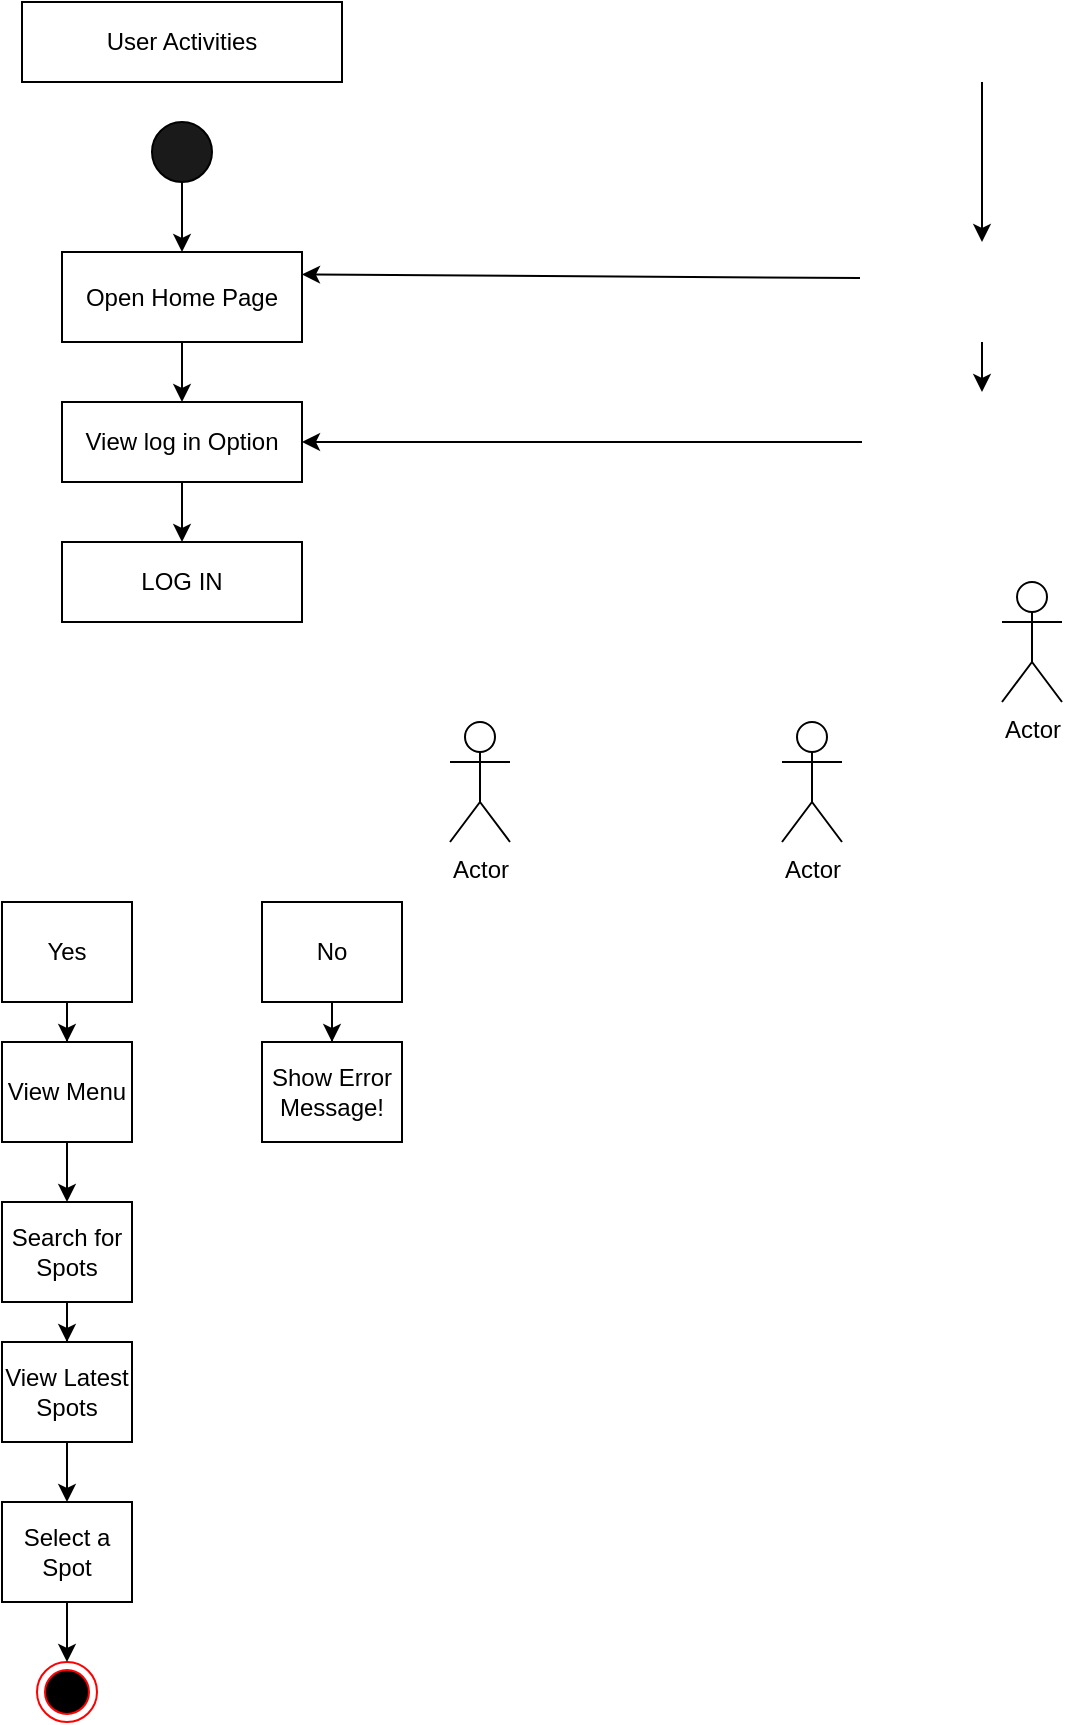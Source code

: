 <mxfile version="24.7.17">
  <diagram name="Seite-1" id="BTphIldE6bbO_cXO-Jw7">
    <mxGraphModel dx="1674" dy="-1592" grid="1" gridSize="10" guides="1" tooltips="1" connect="1" arrows="1" fold="1" page="1" pageScale="1" pageWidth="827" pageHeight="1169" math="0" shadow="0">
      <root>
        <mxCell id="0" />
        <mxCell id="1" parent="0" />
        <mxCell id="W2C030SJba9mZZKaXuLO-89" value="User Activities" style="rounded=0;whiteSpace=wrap;html=1;" vertex="1" parent="1">
          <mxGeometry x="170" y="2780" width="160" height="40" as="geometry" />
        </mxCell>
        <mxCell id="W2C030SJba9mZZKaXuLO-90" value="" style="edgeStyle=orthogonalEdgeStyle;rounded=0;orthogonalLoop=1;jettySize=auto;html=1;" edge="1" parent="1">
          <mxGeometry relative="1" as="geometry">
            <Array as="points">
              <mxPoint x="650" y="2850" />
              <mxPoint x="650" y="2850" />
            </Array>
            <mxPoint x="650" y="2820" as="sourcePoint" />
            <mxPoint x="650" y="2900" as="targetPoint" />
          </mxGeometry>
        </mxCell>
        <mxCell id="W2C030SJba9mZZKaXuLO-91" value="" style="edgeStyle=orthogonalEdgeStyle;rounded=0;orthogonalLoop=1;jettySize=auto;html=1;" edge="1" parent="1" source="W2C030SJba9mZZKaXuLO-92" target="W2C030SJba9mZZKaXuLO-94">
          <mxGeometry relative="1" as="geometry" />
        </mxCell>
        <mxCell id="W2C030SJba9mZZKaXuLO-92" value="" style="ellipse;whiteSpace=wrap;html=1;aspect=fixed;fillColor=#1A1A1A;" vertex="1" parent="1">
          <mxGeometry x="235" y="2840" width="30" height="30" as="geometry" />
        </mxCell>
        <mxCell id="W2C030SJba9mZZKaXuLO-93" value="" style="edgeStyle=orthogonalEdgeStyle;rounded=0;orthogonalLoop=1;jettySize=auto;html=1;" edge="1" parent="1" source="W2C030SJba9mZZKaXuLO-94" target="W2C030SJba9mZZKaXuLO-96">
          <mxGeometry relative="1" as="geometry" />
        </mxCell>
        <mxCell id="W2C030SJba9mZZKaXuLO-94" value="Open Home Page" style="whiteSpace=wrap;html=1;" vertex="1" parent="1">
          <mxGeometry x="190" y="2905" width="120" height="45" as="geometry" />
        </mxCell>
        <mxCell id="W2C030SJba9mZZKaXuLO-95" value="" style="edgeStyle=orthogonalEdgeStyle;rounded=0;orthogonalLoop=1;jettySize=auto;html=1;" edge="1" parent="1" source="W2C030SJba9mZZKaXuLO-96" target="W2C030SJba9mZZKaXuLO-97">
          <mxGeometry relative="1" as="geometry" />
        </mxCell>
        <mxCell id="W2C030SJba9mZZKaXuLO-96" value="View log in Option" style="whiteSpace=wrap;html=1;" vertex="1" parent="1">
          <mxGeometry x="190" y="2980" width="120" height="40" as="geometry" />
        </mxCell>
        <mxCell id="W2C030SJba9mZZKaXuLO-97" value="LOG IN" style="whiteSpace=wrap;html=1;" vertex="1" parent="1">
          <mxGeometry x="190" y="3050" width="120" height="40" as="geometry" />
        </mxCell>
        <mxCell id="W2C030SJba9mZZKaXuLO-98" value="" style="edgeStyle=orthogonalEdgeStyle;rounded=0;orthogonalLoop=1;jettySize=auto;html=1;" edge="1" parent="1" source="W2C030SJba9mZZKaXuLO-99" target="W2C030SJba9mZZKaXuLO-103">
          <mxGeometry relative="1" as="geometry" />
        </mxCell>
        <mxCell id="W2C030SJba9mZZKaXuLO-99" value="No" style="whiteSpace=wrap;html=1;" vertex="1" parent="1">
          <mxGeometry x="290" y="3230" width="70" height="50" as="geometry" />
        </mxCell>
        <mxCell id="W2C030SJba9mZZKaXuLO-100" value="" style="edgeStyle=orthogonalEdgeStyle;rounded=0;orthogonalLoop=1;jettySize=auto;html=1;" edge="1" parent="1" source="W2C030SJba9mZZKaXuLO-101" target="W2C030SJba9mZZKaXuLO-102">
          <mxGeometry relative="1" as="geometry" />
        </mxCell>
        <mxCell id="W2C030SJba9mZZKaXuLO-101" value="Yes" style="whiteSpace=wrap;html=1;" vertex="1" parent="1">
          <mxGeometry x="160" y="3230" width="65" height="50" as="geometry" />
        </mxCell>
        <mxCell id="W2C030SJba9mZZKaXuLO-102" value="View Menu" style="whiteSpace=wrap;html=1;" vertex="1" parent="1">
          <mxGeometry x="160" y="3300" width="65" height="50" as="geometry" />
        </mxCell>
        <mxCell id="W2C030SJba9mZZKaXuLO-103" value="Show Error Message!" style="whiteSpace=wrap;html=1;" vertex="1" parent="1">
          <mxGeometry x="290" y="3300" width="70" height="50" as="geometry" />
        </mxCell>
        <mxCell id="W2C030SJba9mZZKaXuLO-104" value="" style="edgeStyle=orthogonalEdgeStyle;rounded=0;orthogonalLoop=1;jettySize=auto;html=1;" edge="1" parent="1" target="W2C030SJba9mZZKaXuLO-107">
          <mxGeometry relative="1" as="geometry">
            <mxPoint x="192.5" y="3430" as="sourcePoint" />
          </mxGeometry>
        </mxCell>
        <mxCell id="W2C030SJba9mZZKaXuLO-105" style="edgeStyle=orthogonalEdgeStyle;rounded=0;orthogonalLoop=1;jettySize=auto;html=1;exitX=0.5;exitY=1;exitDx=0;exitDy=0;" edge="1" parent="1">
          <mxGeometry relative="1" as="geometry">
            <mxPoint x="550" y="3150" as="sourcePoint" />
            <mxPoint x="550" y="3150" as="targetPoint" />
          </mxGeometry>
        </mxCell>
        <mxCell id="W2C030SJba9mZZKaXuLO-106" value="" style="edgeStyle=orthogonalEdgeStyle;rounded=0;orthogonalLoop=1;jettySize=auto;html=1;" edge="1" parent="1" source="W2C030SJba9mZZKaXuLO-107" target="W2C030SJba9mZZKaXuLO-109">
          <mxGeometry relative="1" as="geometry" />
        </mxCell>
        <mxCell id="W2C030SJba9mZZKaXuLO-107" value="Search for Spots" style="whiteSpace=wrap;html=1;" vertex="1" parent="1">
          <mxGeometry x="160" y="3380" width="65" height="50" as="geometry" />
        </mxCell>
        <mxCell id="W2C030SJba9mZZKaXuLO-108" value="" style="edgeStyle=orthogonalEdgeStyle;rounded=0;orthogonalLoop=1;jettySize=auto;html=1;" edge="1" parent="1" source="W2C030SJba9mZZKaXuLO-109" target="W2C030SJba9mZZKaXuLO-110">
          <mxGeometry relative="1" as="geometry" />
        </mxCell>
        <mxCell id="W2C030SJba9mZZKaXuLO-109" value="View Latest Spots" style="whiteSpace=wrap;html=1;" vertex="1" parent="1">
          <mxGeometry x="160" y="3450" width="65" height="50" as="geometry" />
        </mxCell>
        <mxCell id="W2C030SJba9mZZKaXuLO-110" value="Select a Spot" style="whiteSpace=wrap;html=1;" vertex="1" parent="1">
          <mxGeometry x="160" y="3530" width="65" height="50" as="geometry" />
        </mxCell>
        <mxCell id="W2C030SJba9mZZKaXuLO-111" value="" style="ellipse;html=1;shape=endState;fillColor=#000000;strokeColor=#ff0000;" vertex="1" parent="1">
          <mxGeometry x="177.5" y="3610" width="30" height="30" as="geometry" />
        </mxCell>
        <mxCell id="W2C030SJba9mZZKaXuLO-112" value="" style="edgeStyle=orthogonalEdgeStyle;rounded=0;orthogonalLoop=1;jettySize=auto;html=1;" edge="1" parent="1">
          <mxGeometry relative="1" as="geometry">
            <mxPoint x="650" y="2950" as="sourcePoint" />
            <mxPoint x="650" y="2975" as="targetPoint" />
          </mxGeometry>
        </mxCell>
        <mxCell id="W2C030SJba9mZZKaXuLO-113" value="" style="endArrow=classic;html=1;rounded=0;entryX=1;entryY=0.25;entryDx=0;entryDy=0;exitX=-0.007;exitY=0.36;exitDx=0;exitDy=0;exitPerimeter=0;" edge="1" parent="1" target="W2C030SJba9mZZKaXuLO-94">
          <mxGeometry width="50" height="50" relative="1" as="geometry">
            <mxPoint x="589" y="2918" as="sourcePoint" />
            <mxPoint x="450" y="2990" as="targetPoint" />
          </mxGeometry>
        </mxCell>
        <mxCell id="W2C030SJba9mZZKaXuLO-114" value="" style="endArrow=classic;html=1;rounded=0;exitX=0;exitY=0.5;exitDx=0;exitDy=0;entryX=1;entryY=0.5;entryDx=0;entryDy=0;" edge="1" parent="1" target="W2C030SJba9mZZKaXuLO-96">
          <mxGeometry width="50" height="50" relative="1" as="geometry">
            <mxPoint x="590" y="3000" as="sourcePoint" />
            <mxPoint x="450" y="2990" as="targetPoint" />
          </mxGeometry>
        </mxCell>
        <mxCell id="W2C030SJba9mZZKaXuLO-115" value="" style="endArrow=classic;html=1;rounded=0;exitX=0.5;exitY=1;exitDx=0;exitDy=0;entryX=0.5;entryY=0;entryDx=0;entryDy=0;" edge="1" parent="1" source="W2C030SJba9mZZKaXuLO-102" target="W2C030SJba9mZZKaXuLO-107">
          <mxGeometry width="50" height="50" relative="1" as="geometry">
            <mxPoint x="260" y="3410" as="sourcePoint" />
            <mxPoint x="350" y="3410" as="targetPoint" />
          </mxGeometry>
        </mxCell>
        <mxCell id="W2C030SJba9mZZKaXuLO-116" value="" style="endArrow=classic;html=1;rounded=0;exitX=0.5;exitY=1;exitDx=0;exitDy=0;entryX=0.5;entryY=0;entryDx=0;entryDy=0;" edge="1" parent="1" source="W2C030SJba9mZZKaXuLO-110" target="W2C030SJba9mZZKaXuLO-111">
          <mxGeometry width="50" height="50" relative="1" as="geometry">
            <mxPoint x="20" y="3670" as="sourcePoint" />
            <mxPoint x="277.5" y="3610" as="targetPoint" />
          </mxGeometry>
        </mxCell>
        <mxCell id="W2C030SJba9mZZKaXuLO-117" value="Actor" style="shape=umlActor;verticalLabelPosition=bottom;verticalAlign=top;html=1;outlineConnect=0;" vertex="1" parent="1">
          <mxGeometry x="384" y="3140" width="30" height="60" as="geometry" />
        </mxCell>
        <mxCell id="W2C030SJba9mZZKaXuLO-120" value="Actor" style="shape=umlActor;verticalLabelPosition=bottom;verticalAlign=top;html=1;outlineConnect=0;" vertex="1" parent="1">
          <mxGeometry x="660" y="3070" width="30" height="60" as="geometry" />
        </mxCell>
        <mxCell id="W2C030SJba9mZZKaXuLO-121" value="Actor" style="shape=umlActor;verticalLabelPosition=bottom;verticalAlign=top;html=1;outlineConnect=0;" vertex="1" parent="1">
          <mxGeometry x="550" y="3140" width="30" height="60" as="geometry" />
        </mxCell>
      </root>
    </mxGraphModel>
  </diagram>
</mxfile>
